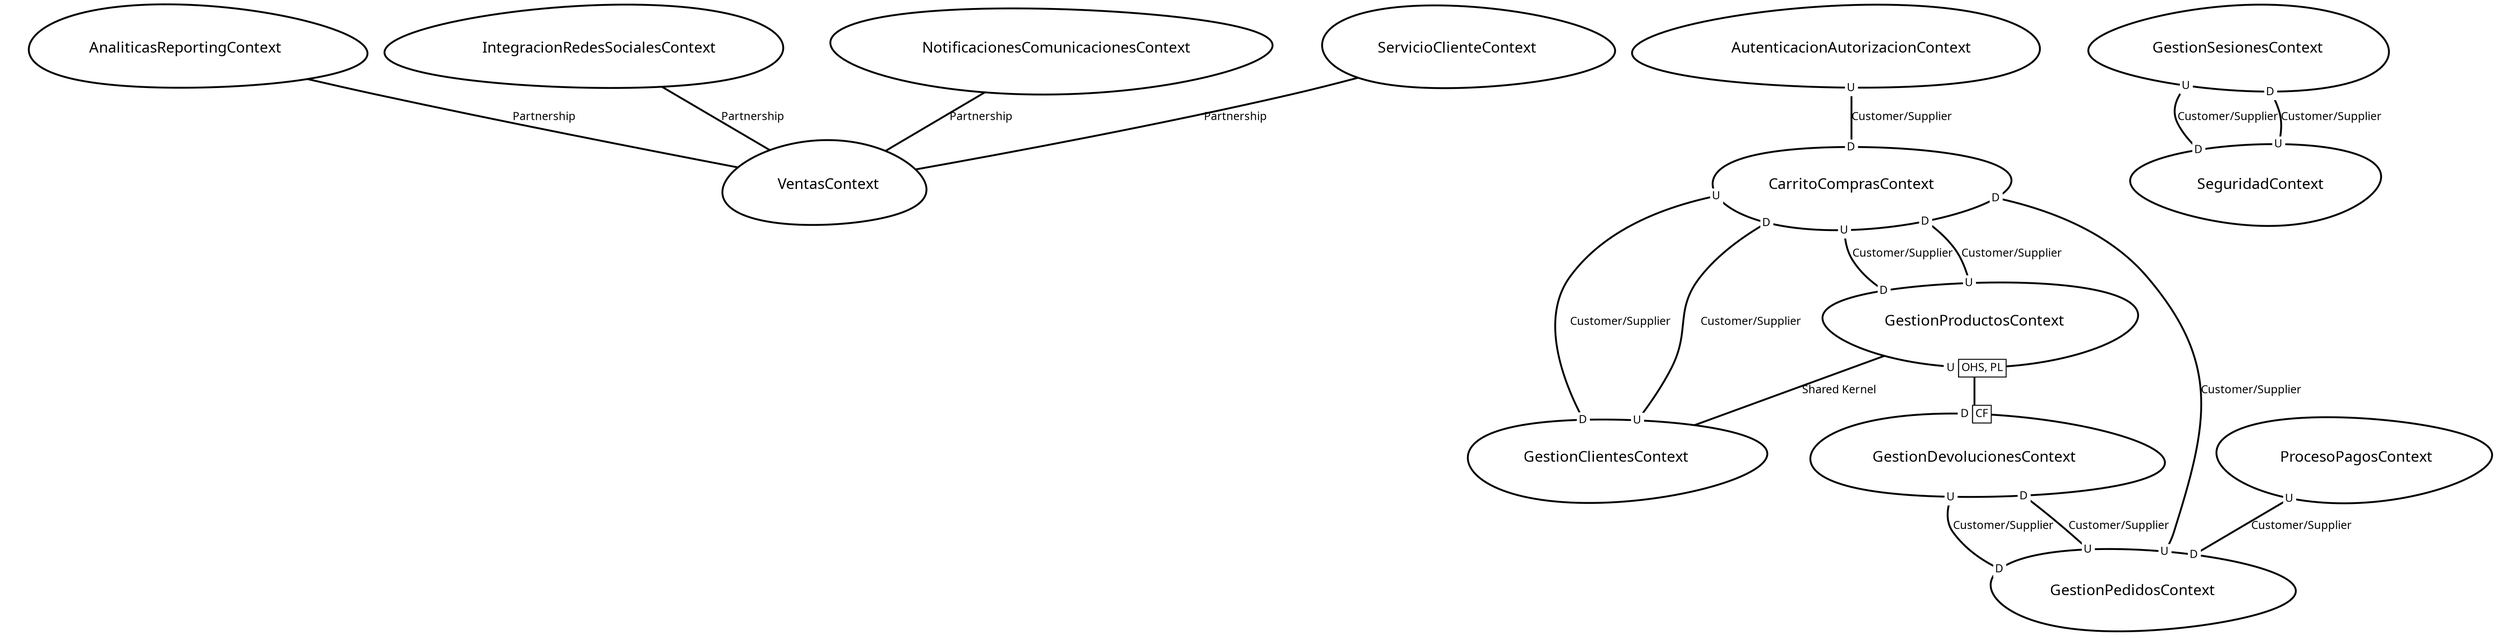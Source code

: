 digraph "ContextMapGraph" {
graph ["imagepath"="/tmp/GraphvizJava"]
"AnaliticasReportingContext" ["margin"="0.3","orientation"="136","shape"="egg","fontsize"="16","style"="bold","label"="AnaliticasReportingContext\n","fontname"="sans-serif"]
"VentasContext" ["margin"="0.3","orientation"="243","shape"="egg","fontsize"="16","style"="bold","label"="VentasContext\n","fontname"="sans-serif"]
"AutenticacionAutorizacionContext" ["margin"="0.3","orientation"="222","shape"="egg","fontsize"="16","style"="bold","label"="AutenticacionAutorizacionContext\n","fontname"="sans-serif"]
"CarritoComprasContext" ["margin"="0.3","orientation"="47","shape"="egg","fontsize"="16","style"="bold","label"="CarritoComprasContext\n","fontname"="sans-serif"]
"GestionClientesContext" ["margin"="0.3","orientation"="44","shape"="egg","fontsize"="16","style"="bold","label"="GestionClientesContext\n","fontname"="sans-serif"]
"GestionProductosContext" ["margin"="0.3","orientation"="64","shape"="egg","fontsize"="16","style"="bold","label"="GestionProductosContext\n","fontname"="sans-serif"]
"GestionDevolucionesContext" ["margin"="0.3","orientation"="136","shape"="egg","fontsize"="16","style"="bold","label"="GestionDevolucionesContext\n","fontname"="sans-serif"]
"GestionPedidosContext" ["margin"="0.3","orientation"="154","shape"="egg","fontsize"="16","style"="bold","label"="GestionPedidosContext\n","fontname"="sans-serif"]
"GestionSesionesContext" ["margin"="0.3","orientation"="97","shape"="egg","fontsize"="16","style"="bold","label"="GestionSesionesContext\n","fontname"="sans-serif"]
"SeguridadContext" ["margin"="0.3","orientation"="193","shape"="egg","fontsize"="16","style"="bold","label"="SeguridadContext\n","fontname"="sans-serif"]
"IntegracionRedesSocialesContext" ["margin"="0.3","orientation"="220","shape"="egg","fontsize"="16","style"="bold","label"="IntegracionRedesSocialesContext\n","fontname"="sans-serif"]
"NotificacionesComunicacionesContext" ["margin"="0.3","orientation"="290","shape"="egg","fontsize"="16","style"="bold","label"="NotificacionesComunicacionesContext\n","fontname"="sans-serif"]
"ProcesoPagosContext" ["margin"="0.3","orientation"="286","shape"="egg","fontsize"="16","style"="bold","label"="ProcesoPagosContext\n","fontname"="sans-serif"]
"ServicioClienteContext" ["margin"="0.3","orientation"="146","shape"="egg","fontsize"="16","style"="bold","label"="ServicioClienteContext\n","fontname"="sans-serif"]
"AnaliticasReportingContext" -> "VentasContext" ["fontsize"="12","style"="bold","label"="Partnership","dir"="none","fontname"="sans-serif"]
"AutenticacionAutorizacionContext" -> "CarritoComprasContext" ["headlabel"=<<table cellspacing="0" cellborder="0" border="0">
<tr><td bgcolor="white">D</td></tr>
</table>>,"labeldistance"="0","fontsize"="12","taillabel"=<<table cellspacing="0" cellborder="0" border="0">
<tr><td bgcolor="white">U</td></tr>
</table>>,"style"="bold","label"="Customer/Supplier","dir"="none","fontname"="sans-serif"]
"CarritoComprasContext" -> "GestionClientesContext" ["headlabel"=<<table cellspacing="0" cellborder="0" border="0">
<tr><td bgcolor="white">D</td></tr>
</table>>,"labeldistance"="0","fontsize"="12","taillabel"=<<table cellspacing="0" cellborder="0" border="0">
<tr><td bgcolor="white">U</td></tr>
</table>>,"style"="bold","label"="Customer/Supplier","dir"="none","fontname"="sans-serif"]
"CarritoComprasContext" -> "GestionProductosContext" ["headlabel"=<<table cellspacing="0" cellborder="0" border="0">
<tr><td bgcolor="white">D</td></tr>
</table>>,"labeldistance"="0","fontsize"="12","taillabel"=<<table cellspacing="0" cellborder="0" border="0">
<tr><td bgcolor="white">U</td></tr>
</table>>,"style"="bold","label"="Customer/Supplier","dir"="none","fontname"="sans-serif"]
"GestionClientesContext" -> "CarritoComprasContext" ["headlabel"=<<table cellspacing="0" cellborder="0" border="0">
<tr><td bgcolor="white">D</td></tr>
</table>>,"labeldistance"="0","fontsize"="12","taillabel"=<<table cellspacing="0" cellborder="0" border="0">
<tr><td bgcolor="white">U</td></tr>
</table>>,"style"="bold","label"="Customer/Supplier","dir"="none","fontname"="sans-serif"]
"GestionProductosContext" -> "CarritoComprasContext" ["headlabel"=<<table cellspacing="0" cellborder="0" border="0">
<tr><td bgcolor="white">D</td></tr>
</table>>,"labeldistance"="0","fontsize"="12","taillabel"=<<table cellspacing="0" cellborder="0" border="0">
<tr><td bgcolor="white">U</td></tr>
</table>>,"style"="bold","label"="Customer/Supplier","dir"="none","fontname"="sans-serif"]
"GestionProductosContext" -> "GestionClientesContext" ["fontsize"="12","style"="bold","label"="Shared Kernel","dir"="none","fontname"="sans-serif"]
"GestionProductosContext" -> "GestionDevolucionesContext" ["headlabel"=<<table cellspacing="0" cellborder="1" border="0">
<tr><td bgcolor="white" sides="r">D</td><td sides="trbl" bgcolor="white"><font>CF</font></td></tr>
</table>>,"labeldistance"="0","fontsize"="12","taillabel"=<<table cellspacing="0" cellborder="1" border="0">
<tr><td bgcolor="white" sides="r">U</td><td sides="trbl" bgcolor="white"><font>OHS, PL</font></td></tr>
</table>>,"style"="bold","label"="                                        ","dir"="none","fontname"="sans-serif"]
"GestionDevolucionesContext" -> "GestionPedidosContext" ["headlabel"=<<table cellspacing="0" cellborder="0" border="0">
<tr><td bgcolor="white">D</td></tr>
</table>>,"labeldistance"="0","fontsize"="12","taillabel"=<<table cellspacing="0" cellborder="0" border="0">
<tr><td bgcolor="white">U</td></tr>
</table>>,"style"="bold","label"="Customer/Supplier","dir"="none","fontname"="sans-serif"]
"GestionPedidosContext" -> "CarritoComprasContext" ["headlabel"=<<table cellspacing="0" cellborder="0" border="0">
<tr><td bgcolor="white">D</td></tr>
</table>>,"labeldistance"="0","fontsize"="12","taillabel"=<<table cellspacing="0" cellborder="0" border="0">
<tr><td bgcolor="white">U</td></tr>
</table>>,"style"="bold","label"="Customer/Supplier","dir"="none","fontname"="sans-serif"]
"GestionPedidosContext" -> "GestionDevolucionesContext" ["headlabel"=<<table cellspacing="0" cellborder="0" border="0">
<tr><td bgcolor="white">D</td></tr>
</table>>,"labeldistance"="0","fontsize"="12","taillabel"=<<table cellspacing="0" cellborder="0" border="0">
<tr><td bgcolor="white">U</td></tr>
</table>>,"style"="bold","label"="Customer/Supplier","dir"="none","fontname"="sans-serif"]
"GestionSesionesContext" -> "SeguridadContext" ["headlabel"=<<table cellspacing="0" cellborder="0" border="0">
<tr><td bgcolor="white">D</td></tr>
</table>>,"labeldistance"="0","fontsize"="12","taillabel"=<<table cellspacing="0" cellborder="0" border="0">
<tr><td bgcolor="white">U</td></tr>
</table>>,"style"="bold","label"="Customer/Supplier","dir"="none","fontname"="sans-serif"]
"SeguridadContext" -> "GestionSesionesContext" ["headlabel"=<<table cellspacing="0" cellborder="0" border="0">
<tr><td bgcolor="white">D</td></tr>
</table>>,"labeldistance"="0","fontsize"="12","taillabel"=<<table cellspacing="0" cellborder="0" border="0">
<tr><td bgcolor="white">U</td></tr>
</table>>,"style"="bold","label"="Customer/Supplier","dir"="none","fontname"="sans-serif"]
"IntegracionRedesSocialesContext" -> "VentasContext" ["fontsize"="12","style"="bold","label"="Partnership","dir"="none","fontname"="sans-serif"]
"NotificacionesComunicacionesContext" -> "VentasContext" ["fontsize"="12","style"="bold","label"="Partnership","dir"="none","fontname"="sans-serif"]
"ProcesoPagosContext" -> "GestionPedidosContext" ["headlabel"=<<table cellspacing="0" cellborder="0" border="0">
<tr><td bgcolor="white">D</td></tr>
</table>>,"labeldistance"="0","fontsize"="12","taillabel"=<<table cellspacing="0" cellborder="0" border="0">
<tr><td bgcolor="white">U</td></tr>
</table>>,"style"="bold","label"="Customer/Supplier","dir"="none","fontname"="sans-serif"]
"ServicioClienteContext" -> "VentasContext" ["fontsize"="12","style"="bold","label"="Partnership","dir"="none","fontname"="sans-serif"]
}